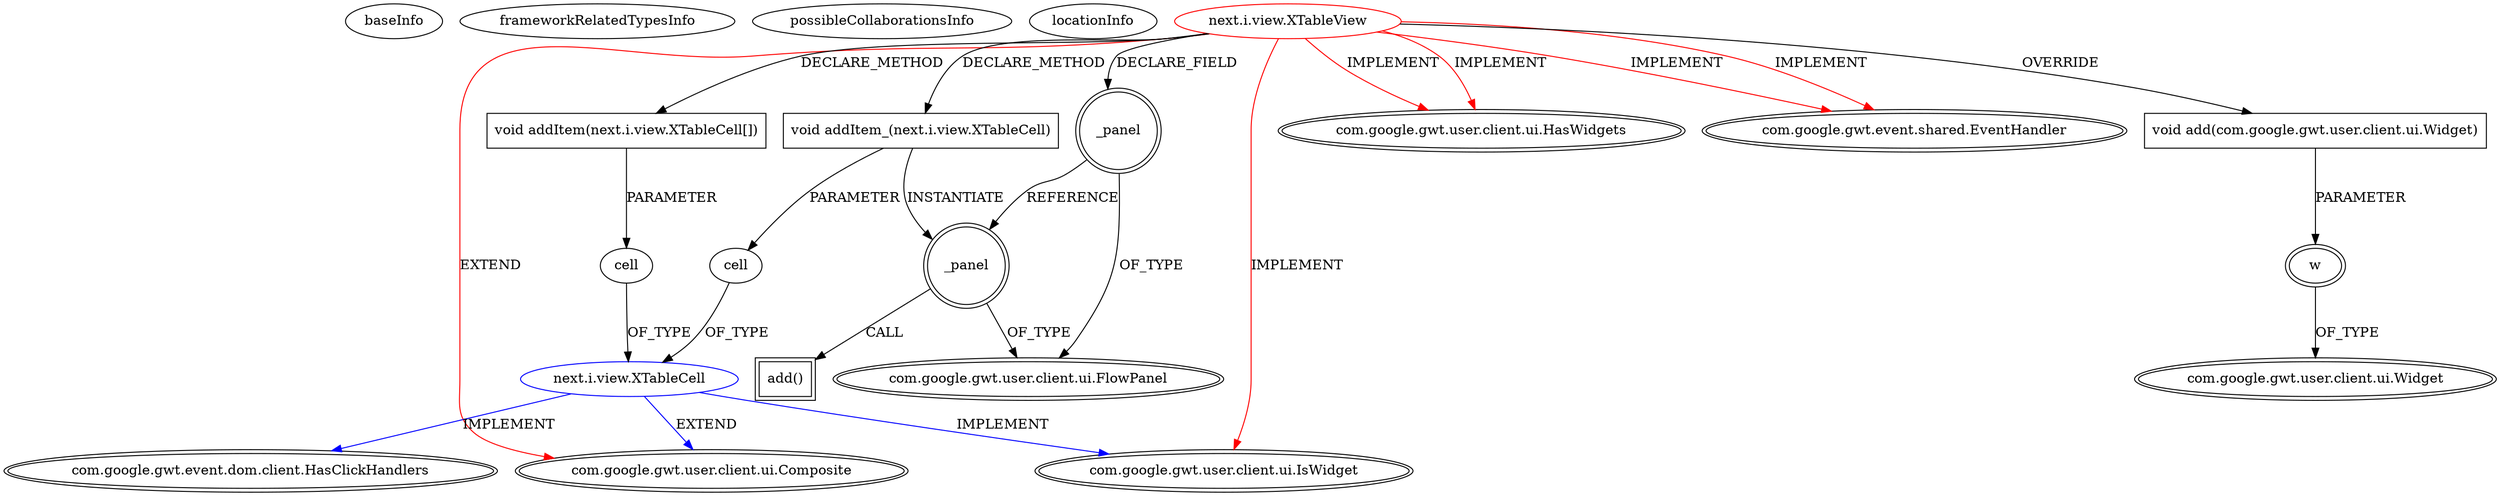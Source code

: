 digraph {
baseInfo[graphId=4183,category="extension_graph",isAnonymous=false,possibleRelation=true]
frameworkRelatedTypesInfo[0="com.google.gwt.user.client.ui.Composite",1="com.google.gwt.user.client.ui.HasWidgets",2="com.google.gwt.user.client.ui.HasWidgets",3="com.google.gwt.event.shared.EventHandler",4="com.google.gwt.event.shared.EventHandler",5="com.google.gwt.user.client.ui.IsWidget"]
possibleCollaborationsInfo[0="4183~CLIENT_METHOD_DECLARATION-PARAMETER_DECLARATION-CLIENT_METHOD_DECLARATION-PARAMETER_DECLARATION-~com.google.gwt.user.client.ui.Composite com.google.gwt.user.client.ui.HasWidgets com.google.gwt.user.client.ui.HasWidgets com.google.gwt.event.shared.EventHandler com.google.gwt.event.shared.EventHandler com.google.gwt.user.client.ui.IsWidget ~com.google.gwt.user.client.ui.Composite com.google.gwt.user.client.ui.IsWidget com.google.gwt.event.dom.client.HasClickHandlers ~false~false"]
locationInfo[projectName="nextinterfaces-next",filePath="/nextinterfaces-next/next-master/src/next/i/view/XTableView.java",contextSignature="XTableView",graphId="4183"]
0[label="next.i.view.XTableView",vertexType="ROOT_CLIENT_CLASS_DECLARATION",isFrameworkType=false,color=red]
1[label="com.google.gwt.user.client.ui.Composite",vertexType="FRAMEWORK_CLASS_TYPE",isFrameworkType=true,peripheries=2]
2[label="com.google.gwt.user.client.ui.HasWidgets",vertexType="FRAMEWORK_INTERFACE_TYPE",isFrameworkType=true,peripheries=2]
4[label="com.google.gwt.event.shared.EventHandler",vertexType="FRAMEWORK_INTERFACE_TYPE",isFrameworkType=true,peripheries=2]
6[label="com.google.gwt.user.client.ui.IsWidget",vertexType="FRAMEWORK_INTERFACE_TYPE",isFrameworkType=true,peripheries=2]
7[label="_panel",vertexType="FIELD_DECLARATION",isFrameworkType=true,peripheries=2,shape=circle]
8[label="com.google.gwt.user.client.ui.FlowPanel",vertexType="FRAMEWORK_CLASS_TYPE",isFrameworkType=true,peripheries=2]
9[label="void add(com.google.gwt.user.client.ui.Widget)",vertexType="OVERRIDING_METHOD_DECLARATION",isFrameworkType=false,shape=box]
10[label="w",vertexType="PARAMETER_DECLARATION",isFrameworkType=true,peripheries=2]
11[label="com.google.gwt.user.client.ui.Widget",vertexType="FRAMEWORK_CLASS_TYPE",isFrameworkType=true,peripheries=2]
12[label="void addItem(next.i.view.XTableCell[])",vertexType="CLIENT_METHOD_DECLARATION",isFrameworkType=false,shape=box]
13[label="cell",vertexType="PARAMETER_DECLARATION",isFrameworkType=false]
14[label="next.i.view.XTableCell",vertexType="REFERENCE_CLIENT_CLASS_DECLARATION",isFrameworkType=false,color=blue]
17[label="com.google.gwt.event.dom.client.HasClickHandlers",vertexType="FRAMEWORK_INTERFACE_TYPE",isFrameworkType=true,peripheries=2]
27[label="void addItem_(next.i.view.XTableCell)",vertexType="CLIENT_METHOD_DECLARATION",isFrameworkType=false,shape=box]
28[label="cell",vertexType="PARAMETER_DECLARATION",isFrameworkType=false]
30[label="_panel",vertexType="VARIABLE_EXPRESION",isFrameworkType=true,peripheries=2,shape=circle]
31[label="add()",vertexType="INSIDE_CALL",isFrameworkType=true,peripheries=2,shape=box]
0->1[label="EXTEND",color=red]
0->2[label="IMPLEMENT",color=red]
0->2[label="IMPLEMENT",color=red]
0->4[label="IMPLEMENT",color=red]
0->4[label="IMPLEMENT",color=red]
0->6[label="IMPLEMENT",color=red]
0->7[label="DECLARE_FIELD"]
7->8[label="OF_TYPE"]
0->9[label="OVERRIDE"]
10->11[label="OF_TYPE"]
9->10[label="PARAMETER"]
0->12[label="DECLARE_METHOD"]
14->1[label="EXTEND",color=blue]
14->6[label="IMPLEMENT",color=blue]
14->17[label="IMPLEMENT",color=blue]
13->14[label="OF_TYPE"]
12->13[label="PARAMETER"]
0->27[label="DECLARE_METHOD"]
28->14[label="OF_TYPE"]
27->28[label="PARAMETER"]
27->30[label="INSTANTIATE"]
7->30[label="REFERENCE"]
30->8[label="OF_TYPE"]
30->31[label="CALL"]
}
